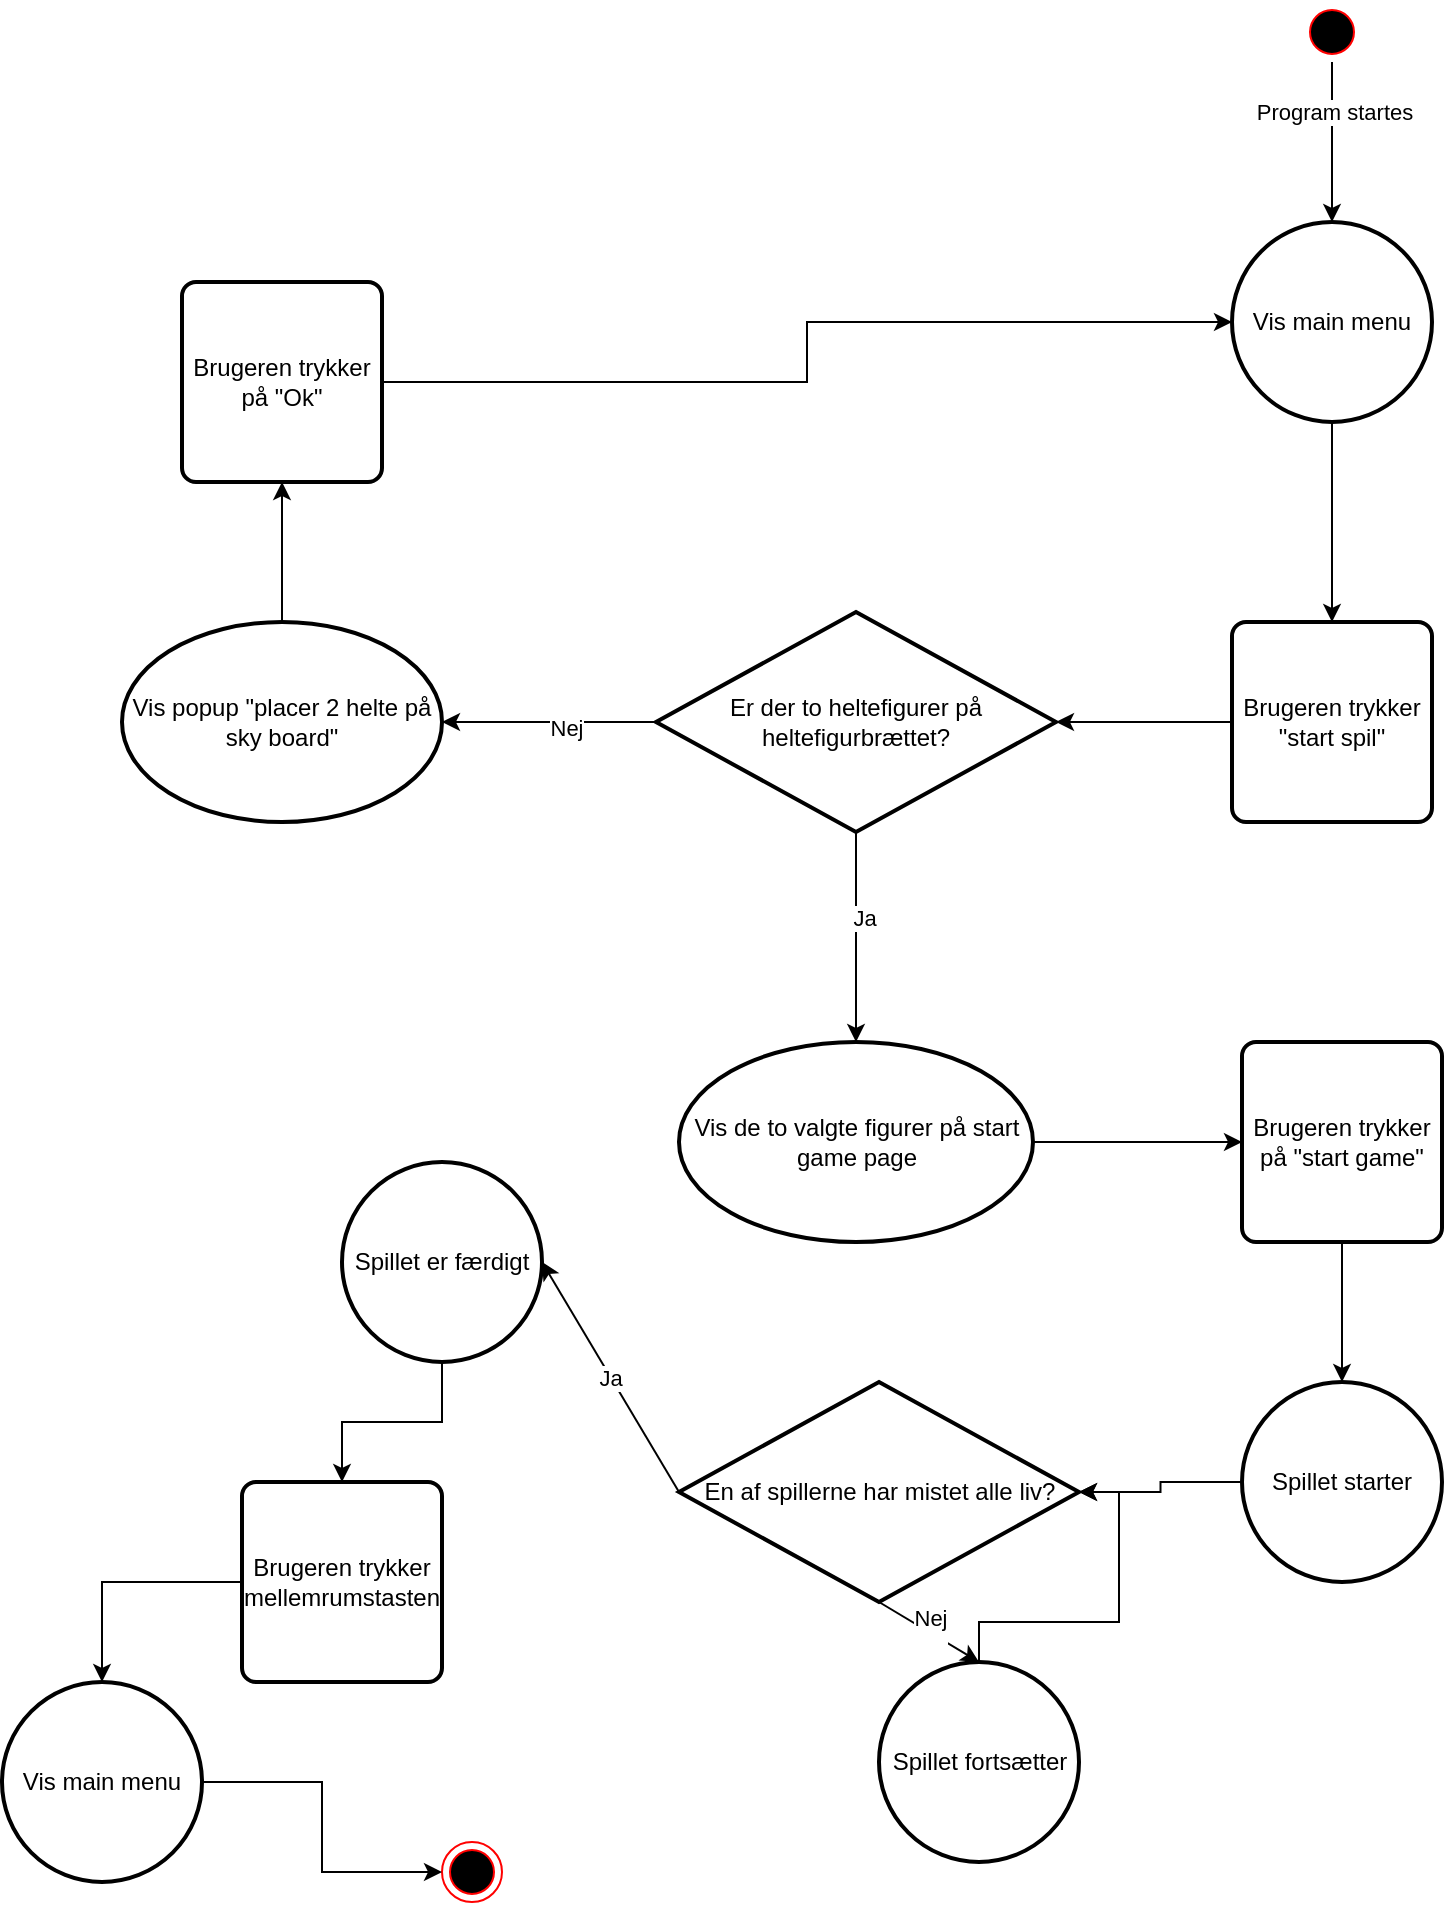 <mxfile version="24.4.15" type="github">
  <diagram name="Page-1" id="BtItzEPH063xqVdxwPTu">
    <mxGraphModel dx="2524" dy="784" grid="1" gridSize="10" guides="1" tooltips="1" connect="1" arrows="1" fold="1" page="1" pageScale="1" pageWidth="850" pageHeight="1100" math="0" shadow="0">
      <root>
        <mxCell id="0" />
        <mxCell id="1" parent="0" />
        <mxCell id="-msGP0IZfZISYmlCh4KK-1" value="" style="ellipse;html=1;shape=endState;fillColor=#000000;strokeColor=#ff0000;" vertex="1" parent="1">
          <mxGeometry x="120" y="1010" width="30" height="30" as="geometry" />
        </mxCell>
        <mxCell id="-msGP0IZfZISYmlCh4KK-2" style="edgeStyle=orthogonalEdgeStyle;rounded=0;orthogonalLoop=1;jettySize=auto;html=1;" edge="1" parent="1" source="-msGP0IZfZISYmlCh4KK-4" target="-msGP0IZfZISYmlCh4KK-6">
          <mxGeometry relative="1" as="geometry" />
        </mxCell>
        <mxCell id="-msGP0IZfZISYmlCh4KK-3" value="&lt;div&gt;Program startes&lt;/div&gt;" style="edgeLabel;html=1;align=center;verticalAlign=middle;resizable=0;points=[];" vertex="1" connectable="0" parent="-msGP0IZfZISYmlCh4KK-2">
          <mxGeometry x="-0.375" y="1" relative="1" as="geometry">
            <mxPoint as="offset" />
          </mxGeometry>
        </mxCell>
        <mxCell id="-msGP0IZfZISYmlCh4KK-4" value="" style="ellipse;html=1;shape=startState;fillColor=#000000;strokeColor=#ff0000;" vertex="1" parent="1">
          <mxGeometry x="550" y="90" width="30" height="30" as="geometry" />
        </mxCell>
        <mxCell id="-msGP0IZfZISYmlCh4KK-5" style="edgeStyle=orthogonalEdgeStyle;rounded=0;orthogonalLoop=1;jettySize=auto;html=1;" edge="1" parent="1" source="-msGP0IZfZISYmlCh4KK-6" target="-msGP0IZfZISYmlCh4KK-13">
          <mxGeometry relative="1" as="geometry">
            <mxPoint x="540" y="350" as="targetPoint" />
          </mxGeometry>
        </mxCell>
        <mxCell id="-msGP0IZfZISYmlCh4KK-6" value="Vis main menu" style="strokeWidth=2;html=1;shape=mxgraph.flowchart.start_2;whiteSpace=wrap;" vertex="1" parent="1">
          <mxGeometry x="515" y="200" width="100" height="100" as="geometry" />
        </mxCell>
        <mxCell id="-msGP0IZfZISYmlCh4KK-7" style="edgeStyle=orthogonalEdgeStyle;rounded=0;orthogonalLoop=1;jettySize=auto;html=1;" edge="1" parent="1" source="-msGP0IZfZISYmlCh4KK-13" target="-msGP0IZfZISYmlCh4KK-18">
          <mxGeometry relative="1" as="geometry">
            <mxPoint x="540" y="410" as="sourcePoint" />
            <mxPoint x="480" y="540" as="targetPoint" />
          </mxGeometry>
        </mxCell>
        <mxCell id="-msGP0IZfZISYmlCh4KK-11" style="edgeStyle=orthogonalEdgeStyle;rounded=0;orthogonalLoop=1;jettySize=auto;html=1;" edge="1" parent="1" source="-msGP0IZfZISYmlCh4KK-12" target="-msGP0IZfZISYmlCh4KK-24">
          <mxGeometry relative="1" as="geometry" />
        </mxCell>
        <mxCell id="-msGP0IZfZISYmlCh4KK-12" value="Vis de to valgte figurer på start game page" style="strokeWidth=2;html=1;shape=mxgraph.flowchart.start_2;whiteSpace=wrap;" vertex="1" parent="1">
          <mxGeometry x="238.5" y="610" width="177" height="100" as="geometry" />
        </mxCell>
        <mxCell id="-msGP0IZfZISYmlCh4KK-13" value="Brugeren trykker &quot;start spil&quot;" style="rounded=1;whiteSpace=wrap;html=1;absoluteArcSize=1;arcSize=14;strokeWidth=2;" vertex="1" parent="1">
          <mxGeometry x="515" y="400" width="100" height="100" as="geometry" />
        </mxCell>
        <mxCell id="-msGP0IZfZISYmlCh4KK-14" style="edgeStyle=orthogonalEdgeStyle;rounded=0;orthogonalLoop=1;jettySize=auto;html=1;" edge="1" parent="1" source="-msGP0IZfZISYmlCh4KK-18" target="-msGP0IZfZISYmlCh4KK-20">
          <mxGeometry relative="1" as="geometry" />
        </mxCell>
        <mxCell id="-msGP0IZfZISYmlCh4KK-15" value="Nej" style="edgeLabel;html=1;align=center;verticalAlign=middle;resizable=0;points=[];" vertex="1" connectable="0" parent="-msGP0IZfZISYmlCh4KK-14">
          <mxGeometry x="-0.15" y="3" relative="1" as="geometry">
            <mxPoint as="offset" />
          </mxGeometry>
        </mxCell>
        <mxCell id="-msGP0IZfZISYmlCh4KK-16" style="edgeStyle=orthogonalEdgeStyle;rounded=0;orthogonalLoop=1;jettySize=auto;html=1;" edge="1" parent="1" source="-msGP0IZfZISYmlCh4KK-18" target="-msGP0IZfZISYmlCh4KK-12">
          <mxGeometry relative="1" as="geometry" />
        </mxCell>
        <mxCell id="-msGP0IZfZISYmlCh4KK-17" value="Ja" style="edgeLabel;html=1;align=center;verticalAlign=middle;resizable=0;points=[];" vertex="1" connectable="0" parent="-msGP0IZfZISYmlCh4KK-16">
          <mxGeometry x="-0.185" y="4" relative="1" as="geometry">
            <mxPoint as="offset" />
          </mxGeometry>
        </mxCell>
        <mxCell id="-msGP0IZfZISYmlCh4KK-18" value="Er der to heltefigurer på heltefigurbrættet?" style="strokeWidth=2;html=1;shape=mxgraph.flowchart.decision;whiteSpace=wrap;" vertex="1" parent="1">
          <mxGeometry x="227" y="395" width="200" height="110" as="geometry" />
        </mxCell>
        <mxCell id="-msGP0IZfZISYmlCh4KK-19" style="edgeStyle=orthogonalEdgeStyle;rounded=0;orthogonalLoop=1;jettySize=auto;html=1;" edge="1" parent="1" source="-msGP0IZfZISYmlCh4KK-20">
          <mxGeometry relative="1" as="geometry">
            <mxPoint x="40" y="330" as="targetPoint" />
          </mxGeometry>
        </mxCell>
        <mxCell id="-msGP0IZfZISYmlCh4KK-20" value="Vis popup &quot;placer 2 helte på sky board&quot;" style="strokeWidth=2;html=1;shape=mxgraph.flowchart.start_2;whiteSpace=wrap;" vertex="1" parent="1">
          <mxGeometry x="-40" y="400" width="160" height="100" as="geometry" />
        </mxCell>
        <mxCell id="-msGP0IZfZISYmlCh4KK-21" style="edgeStyle=orthogonalEdgeStyle;rounded=0;orthogonalLoop=1;jettySize=auto;html=1;entryX=0;entryY=0.5;entryDx=0;entryDy=0;entryPerimeter=0;exitX=1;exitY=0.5;exitDx=0;exitDy=0;" edge="1" parent="1" source="-msGP0IZfZISYmlCh4KK-28" target="-msGP0IZfZISYmlCh4KK-6">
          <mxGeometry relative="1" as="geometry">
            <mxPoint x="130" y="280" as="sourcePoint" />
          </mxGeometry>
        </mxCell>
        <mxCell id="-msGP0IZfZISYmlCh4KK-23" style="edgeStyle=orthogonalEdgeStyle;rounded=0;orthogonalLoop=1;jettySize=auto;html=1;" edge="1" parent="1" source="-msGP0IZfZISYmlCh4KK-24" target="-msGP0IZfZISYmlCh4KK-26">
          <mxGeometry relative="1" as="geometry">
            <mxPoint x="570" y="750" as="targetPoint" />
          </mxGeometry>
        </mxCell>
        <mxCell id="-msGP0IZfZISYmlCh4KK-24" value="Brugeren trykker på &quot;start game&quot;" style="rounded=1;whiteSpace=wrap;html=1;absoluteArcSize=1;arcSize=14;strokeWidth=2;" vertex="1" parent="1">
          <mxGeometry x="520" y="610" width="100" height="100" as="geometry" />
        </mxCell>
        <mxCell id="-msGP0IZfZISYmlCh4KK-26" value="Spillet starter" style="strokeWidth=2;html=1;shape=mxgraph.flowchart.start_2;whiteSpace=wrap;" vertex="1" parent="1">
          <mxGeometry x="520" y="780" width="100" height="100" as="geometry" />
        </mxCell>
        <mxCell id="-msGP0IZfZISYmlCh4KK-28" value="Brugeren trykker på &quot;Ok&quot;" style="rounded=1;whiteSpace=wrap;html=1;absoluteArcSize=1;arcSize=14;strokeWidth=2;" vertex="1" parent="1">
          <mxGeometry x="-10" y="230" width="100" height="100" as="geometry" />
        </mxCell>
        <mxCell id="-msGP0IZfZISYmlCh4KK-33" value="Brugeren trykker mellemrumstasten " style="rounded=1;whiteSpace=wrap;html=1;absoluteArcSize=1;arcSize=14;strokeWidth=2;" vertex="1" parent="1">
          <mxGeometry x="20" y="830" width="100" height="100" as="geometry" />
        </mxCell>
        <mxCell id="-msGP0IZfZISYmlCh4KK-37" value="En af spillerne har mistet alle liv?" style="strokeWidth=2;html=1;shape=mxgraph.flowchart.decision;whiteSpace=wrap;" vertex="1" parent="1">
          <mxGeometry x="238.5" y="780" width="200" height="110" as="geometry" />
        </mxCell>
        <mxCell id="-msGP0IZfZISYmlCh4KK-38" style="edgeStyle=orthogonalEdgeStyle;rounded=0;orthogonalLoop=1;jettySize=auto;html=1;entryX=1;entryY=0.5;entryDx=0;entryDy=0;entryPerimeter=0;" edge="1" parent="1" source="-msGP0IZfZISYmlCh4KK-26" target="-msGP0IZfZISYmlCh4KK-37">
          <mxGeometry relative="1" as="geometry" />
        </mxCell>
        <mxCell id="-msGP0IZfZISYmlCh4KK-44" value="" style="endArrow=classic;html=1;rounded=0;entryX=1;entryY=0.5;entryDx=0;entryDy=0;exitX=0;exitY=0.5;exitDx=0;exitDy=0;exitPerimeter=0;entryPerimeter=0;" edge="1" parent="1" source="-msGP0IZfZISYmlCh4KK-37" target="-msGP0IZfZISYmlCh4KK-53">
          <mxGeometry relative="1" as="geometry">
            <mxPoint x="310" y="790" as="sourcePoint" />
            <mxPoint x="130" y="760" as="targetPoint" />
          </mxGeometry>
        </mxCell>
        <mxCell id="-msGP0IZfZISYmlCh4KK-45" value="&lt;div&gt;Ja&lt;/div&gt;" style="edgeLabel;resizable=0;html=1;;align=center;verticalAlign=middle;" connectable="0" vertex="1" parent="-msGP0IZfZISYmlCh4KK-44">
          <mxGeometry relative="1" as="geometry" />
        </mxCell>
        <mxCell id="-msGP0IZfZISYmlCh4KK-52" style="edgeStyle=orthogonalEdgeStyle;rounded=0;orthogonalLoop=1;jettySize=auto;html=1;entryX=1;entryY=0.5;entryDx=0;entryDy=0;entryPerimeter=0;" edge="1" parent="1" source="-msGP0IZfZISYmlCh4KK-46" target="-msGP0IZfZISYmlCh4KK-37">
          <mxGeometry relative="1" as="geometry">
            <mxPoint x="490" y="870" as="targetPoint" />
          </mxGeometry>
        </mxCell>
        <mxCell id="-msGP0IZfZISYmlCh4KK-46" value="Spillet fortsætter" style="strokeWidth=2;html=1;shape=mxgraph.flowchart.start_2;whiteSpace=wrap;" vertex="1" parent="1">
          <mxGeometry x="338.5" y="920" width="100" height="100" as="geometry" />
        </mxCell>
        <mxCell id="-msGP0IZfZISYmlCh4KK-47" value="" style="endArrow=classic;html=1;rounded=0;entryX=0.5;entryY=0;entryDx=0;entryDy=0;exitX=0.5;exitY=1;exitDx=0;exitDy=0;exitPerimeter=0;entryPerimeter=0;" edge="1" parent="1" source="-msGP0IZfZISYmlCh4KK-37" target="-msGP0IZfZISYmlCh4KK-46">
          <mxGeometry relative="1" as="geometry">
            <mxPoint x="269" y="930" as="sourcePoint" />
            <mxPoint x="180" y="930" as="targetPoint" />
          </mxGeometry>
        </mxCell>
        <mxCell id="-msGP0IZfZISYmlCh4KK-48" value="&lt;div&gt;Nej&lt;/div&gt;&lt;div&gt;&lt;br&gt;&lt;/div&gt;" style="edgeLabel;resizable=0;html=1;;align=center;verticalAlign=middle;" connectable="0" vertex="1" parent="-msGP0IZfZISYmlCh4KK-47">
          <mxGeometry relative="1" as="geometry" />
        </mxCell>
        <mxCell id="-msGP0IZfZISYmlCh4KK-54" style="edgeStyle=orthogonalEdgeStyle;rounded=0;orthogonalLoop=1;jettySize=auto;html=1;entryX=0.5;entryY=0;entryDx=0;entryDy=0;" edge="1" parent="1" source="-msGP0IZfZISYmlCh4KK-53" target="-msGP0IZfZISYmlCh4KK-33">
          <mxGeometry relative="1" as="geometry" />
        </mxCell>
        <mxCell id="-msGP0IZfZISYmlCh4KK-53" value="&lt;div&gt;Spillet er færdigt&lt;/div&gt;" style="strokeWidth=2;html=1;shape=mxgraph.flowchart.start_2;whiteSpace=wrap;" vertex="1" parent="1">
          <mxGeometry x="70" y="670" width="100" height="100" as="geometry" />
        </mxCell>
        <mxCell id="-msGP0IZfZISYmlCh4KK-57" style="edgeStyle=orthogonalEdgeStyle;rounded=0;orthogonalLoop=1;jettySize=auto;html=1;entryX=0;entryY=0.5;entryDx=0;entryDy=0;" edge="1" parent="1" source="-msGP0IZfZISYmlCh4KK-55" target="-msGP0IZfZISYmlCh4KK-1">
          <mxGeometry relative="1" as="geometry" />
        </mxCell>
        <mxCell id="-msGP0IZfZISYmlCh4KK-55" value="Vis main menu" style="strokeWidth=2;html=1;shape=mxgraph.flowchart.start_2;whiteSpace=wrap;" vertex="1" parent="1">
          <mxGeometry x="-100" y="930" width="100" height="100" as="geometry" />
        </mxCell>
        <mxCell id="-msGP0IZfZISYmlCh4KK-56" style="edgeStyle=orthogonalEdgeStyle;rounded=0;orthogonalLoop=1;jettySize=auto;html=1;entryX=0.5;entryY=0;entryDx=0;entryDy=0;entryPerimeter=0;" edge="1" parent="1" source="-msGP0IZfZISYmlCh4KK-33" target="-msGP0IZfZISYmlCh4KK-55">
          <mxGeometry relative="1" as="geometry" />
        </mxCell>
      </root>
    </mxGraphModel>
  </diagram>
</mxfile>

